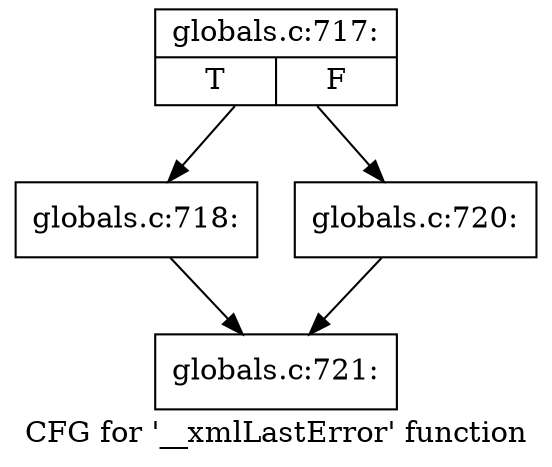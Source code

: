 digraph "CFG for '__xmlLastError' function" {
	label="CFG for '__xmlLastError' function";

	Node0x4a9f4f0 [shape=record,label="{globals.c:717:|{<s0>T|<s1>F}}"];
	Node0x4a9f4f0 -> Node0x4ab06e0;
	Node0x4a9f4f0 -> Node0x4a9fa30;
	Node0x4ab06e0 [shape=record,label="{globals.c:718:}"];
	Node0x4ab06e0 -> Node0x4aafcd0;
	Node0x4a9fa30 [shape=record,label="{globals.c:720:}"];
	Node0x4a9fa30 -> Node0x4aafcd0;
	Node0x4aafcd0 [shape=record,label="{globals.c:721:}"];
}
